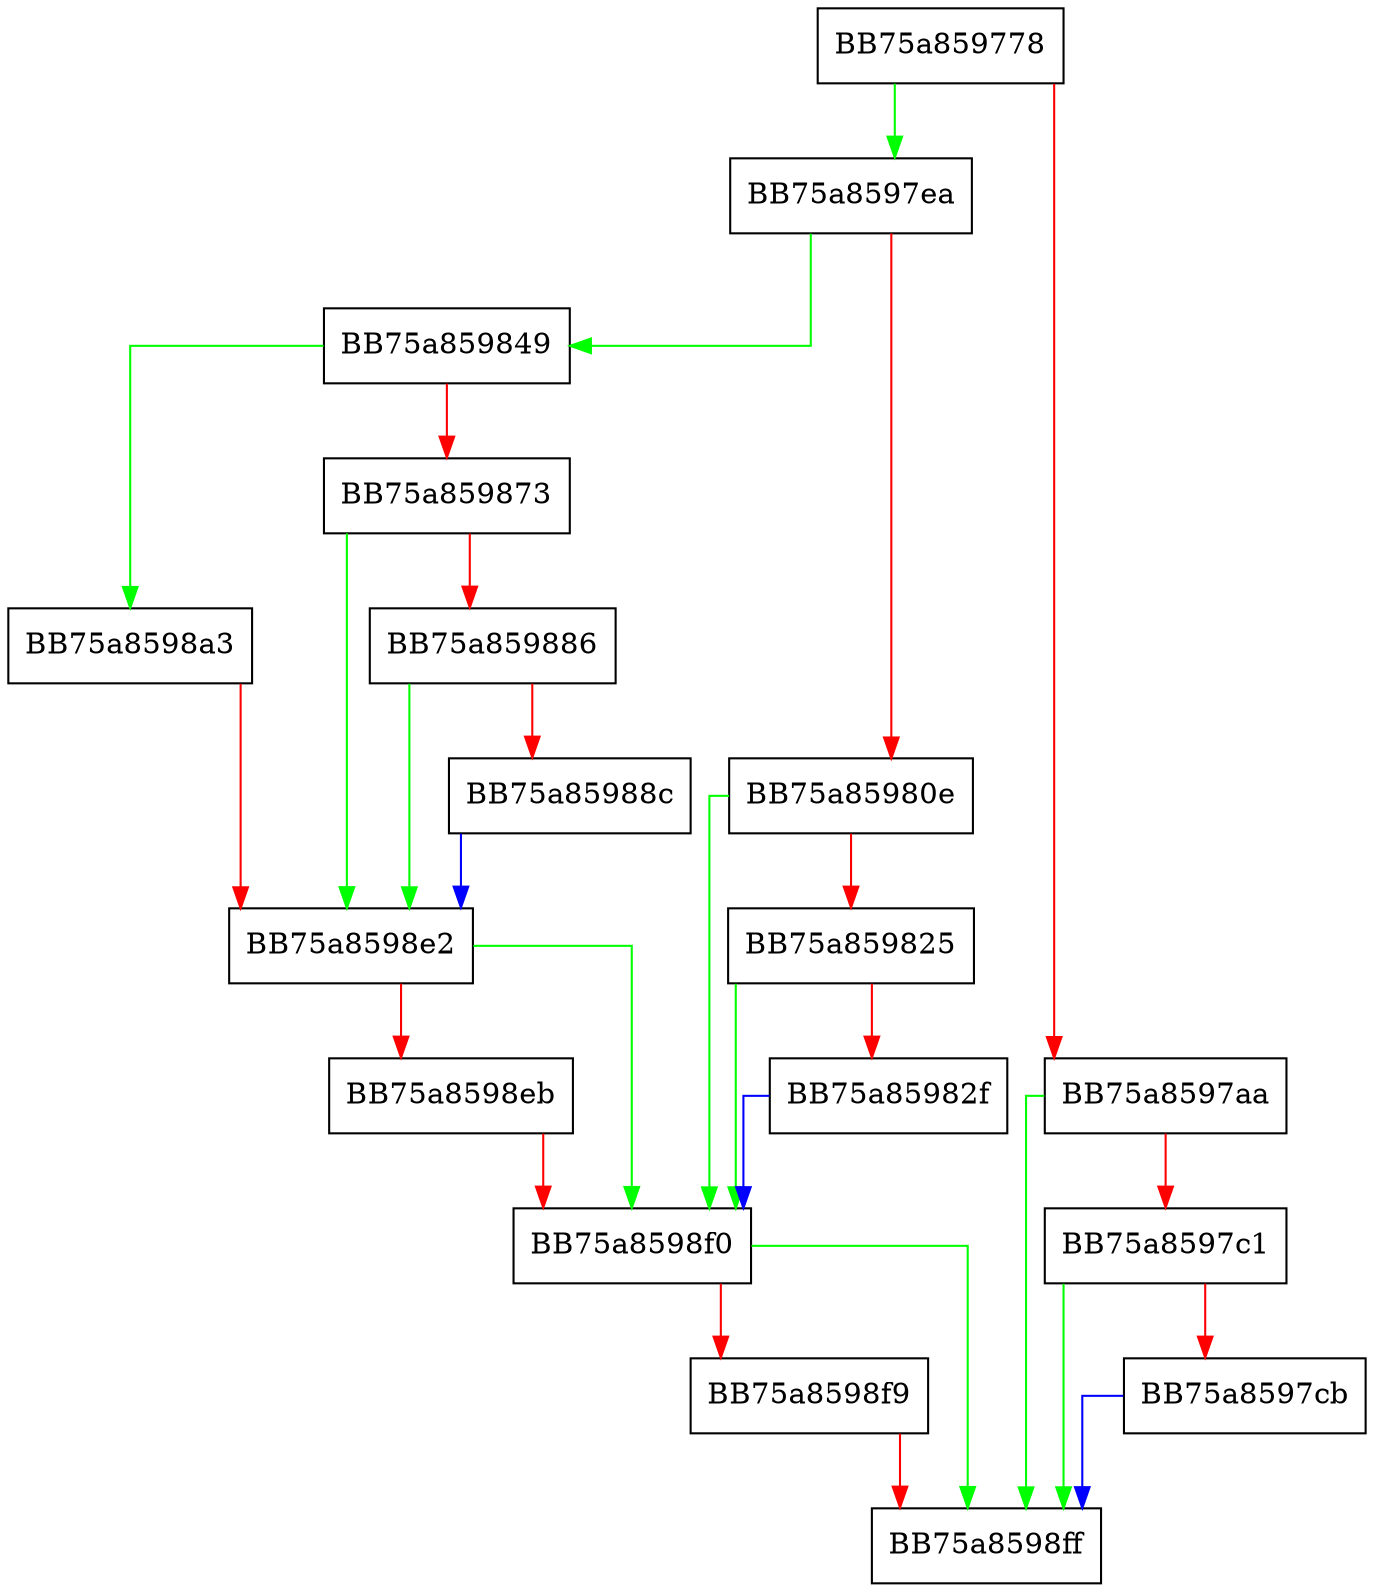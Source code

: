 digraph ProcessDeviceObjectEvent {
  node [shape="box"];
  graph [splines=ortho];
  BB75a859778 -> BB75a8597ea [color="green"];
  BB75a859778 -> BB75a8597aa [color="red"];
  BB75a8597aa -> BB75a8598ff [color="green"];
  BB75a8597aa -> BB75a8597c1 [color="red"];
  BB75a8597c1 -> BB75a8598ff [color="green"];
  BB75a8597c1 -> BB75a8597cb [color="red"];
  BB75a8597cb -> BB75a8598ff [color="blue"];
  BB75a8597ea -> BB75a859849 [color="green"];
  BB75a8597ea -> BB75a85980e [color="red"];
  BB75a85980e -> BB75a8598f0 [color="green"];
  BB75a85980e -> BB75a859825 [color="red"];
  BB75a859825 -> BB75a8598f0 [color="green"];
  BB75a859825 -> BB75a85982f [color="red"];
  BB75a85982f -> BB75a8598f0 [color="blue"];
  BB75a859849 -> BB75a8598a3 [color="green"];
  BB75a859849 -> BB75a859873 [color="red"];
  BB75a859873 -> BB75a8598e2 [color="green"];
  BB75a859873 -> BB75a859886 [color="red"];
  BB75a859886 -> BB75a8598e2 [color="green"];
  BB75a859886 -> BB75a85988c [color="red"];
  BB75a85988c -> BB75a8598e2 [color="blue"];
  BB75a8598a3 -> BB75a8598e2 [color="red"];
  BB75a8598e2 -> BB75a8598f0 [color="green"];
  BB75a8598e2 -> BB75a8598eb [color="red"];
  BB75a8598eb -> BB75a8598f0 [color="red"];
  BB75a8598f0 -> BB75a8598ff [color="green"];
  BB75a8598f0 -> BB75a8598f9 [color="red"];
  BB75a8598f9 -> BB75a8598ff [color="red"];
}